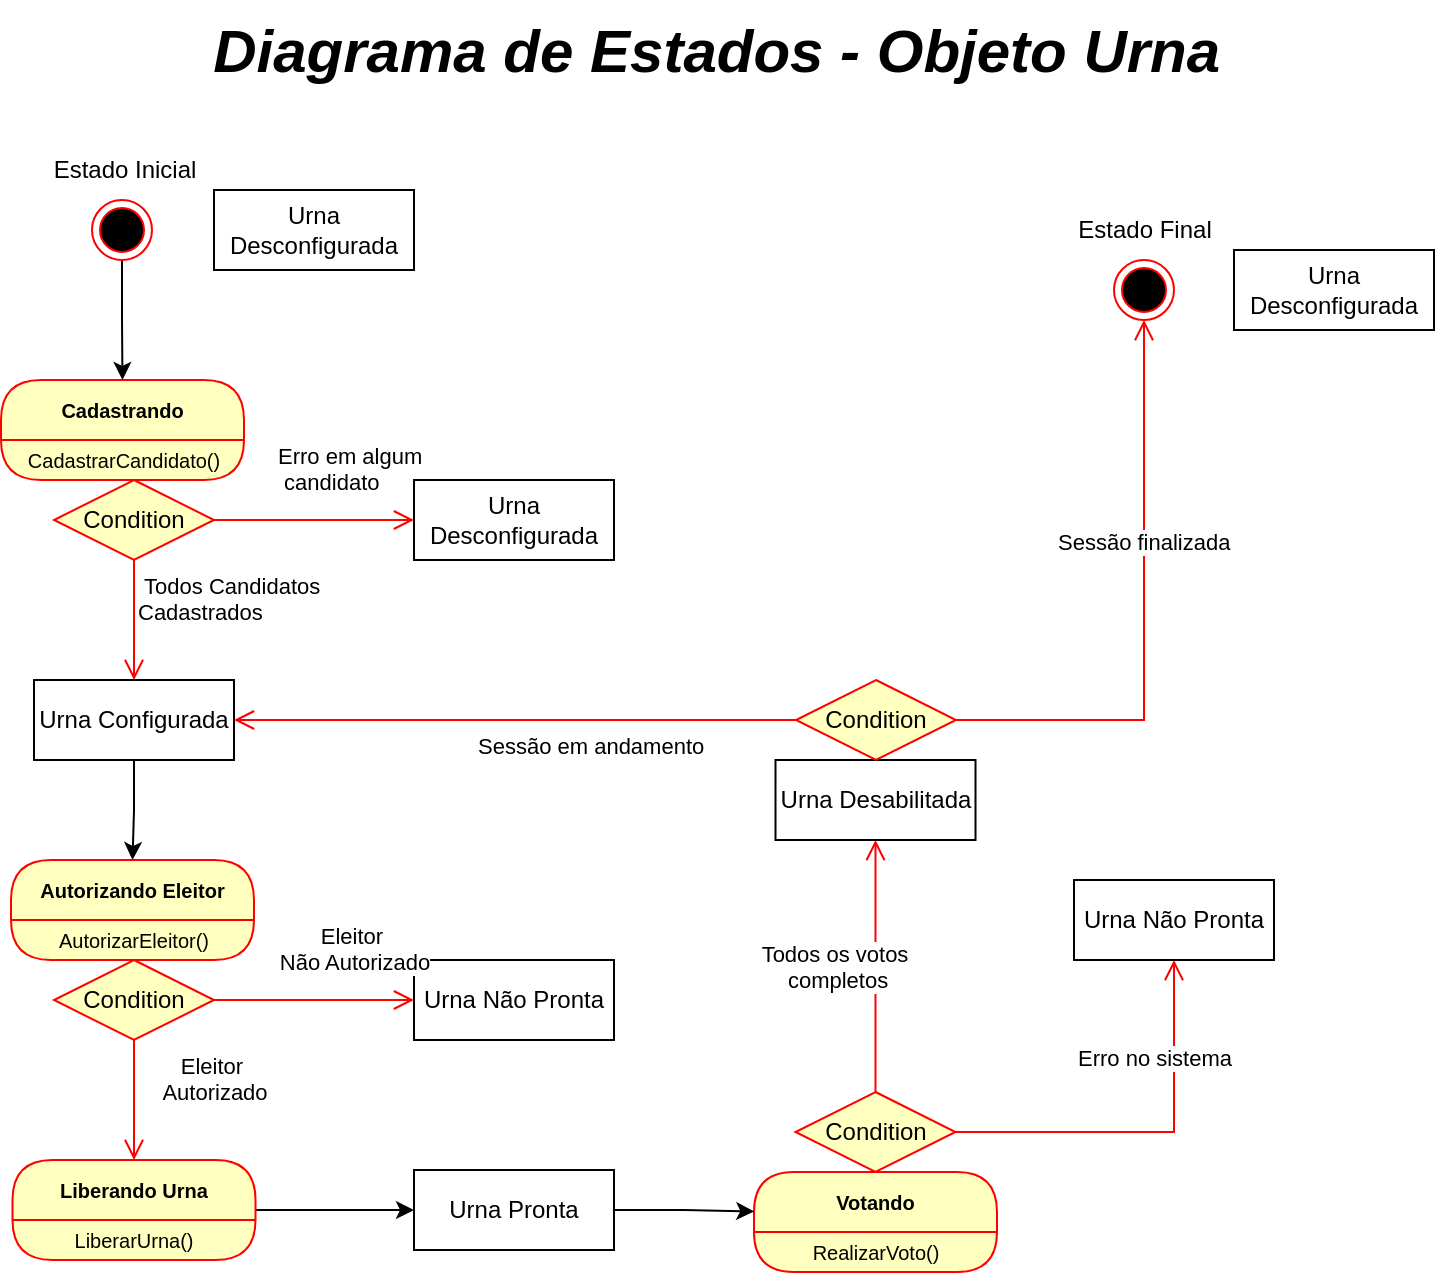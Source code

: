 <mxfile version="28.1.2">
  <diagram name="Página-1" id="Eytw51BX1puJLGDIzHEO">
    <mxGraphModel dx="1426" dy="777" grid="1" gridSize="10" guides="1" tooltips="1" connect="1" arrows="1" fold="1" page="1" pageScale="1" pageWidth="827" pageHeight="1169" math="0" shadow="0">
      <root>
        <mxCell id="0" />
        <mxCell id="1" parent="0" />
        <mxCell id="t-f9uYnRFhcHyQK6Fd40-14" style="edgeStyle=orthogonalEdgeStyle;rounded=0;orthogonalLoop=1;jettySize=auto;html=1;entryX=0.5;entryY=0;entryDx=0;entryDy=0;" edge="1" parent="1" source="t-f9uYnRFhcHyQK6Fd40-3" target="t-f9uYnRFhcHyQK6Fd40-11">
          <mxGeometry relative="1" as="geometry" />
        </mxCell>
        <mxCell id="t-f9uYnRFhcHyQK6Fd40-3" value="" style="ellipse;html=1;shape=endState;fillColor=#000000;strokeColor=#ff0000;" vertex="1" parent="1">
          <mxGeometry x="99" y="170" width="30" height="30" as="geometry" />
        </mxCell>
        <mxCell id="t-f9uYnRFhcHyQK6Fd40-5" value="Estado Inicial" style="text;html=1;align=center;verticalAlign=middle;resizable=0;points=[];autosize=1;strokeColor=none;fillColor=none;" vertex="1" parent="1">
          <mxGeometry x="70" y="140" width="90" height="30" as="geometry" />
        </mxCell>
        <mxCell id="t-f9uYnRFhcHyQK6Fd40-6" value="Diagrama de Estados - Objeto Urna&amp;nbsp;" style="text;html=1;align=center;verticalAlign=middle;resizable=0;points=[];autosize=1;strokeColor=none;fillColor=none;fontStyle=3;fontSize=30;" vertex="1" parent="1">
          <mxGeometry x="160" y="70" width="510" height="50" as="geometry" />
        </mxCell>
        <mxCell id="t-f9uYnRFhcHyQK6Fd40-9" value="Urna Desconfigurada" style="html=1;whiteSpace=wrap;" vertex="1" parent="1">
          <mxGeometry x="160" y="165" width="100" height="40" as="geometry" />
        </mxCell>
        <mxCell id="t-f9uYnRFhcHyQK6Fd40-11" value="Cadastrando" style="swimlane;fontStyle=1;align=center;verticalAlign=middle;childLayout=stackLayout;horizontal=1;startSize=30;horizontalStack=0;resizeParent=0;resizeLast=1;container=0;fontColor=#000000;collapsible=0;rounded=1;arcSize=30;strokeColor=#ff0000;fillColor=#ffffc0;swimlaneFillColor=#ffffc0;dropTarget=0;fontSize=10;" vertex="1" parent="1">
          <mxGeometry x="53.5" y="260" width="121.5" height="50" as="geometry" />
        </mxCell>
        <mxCell id="t-f9uYnRFhcHyQK6Fd40-12" value="CadastrarCandidato()" style="text;html=1;strokeColor=none;fillColor=none;align=center;verticalAlign=middle;spacingLeft=4;spacingRight=4;whiteSpace=wrap;overflow=hidden;rotatable=0;fontColor=#000000;fontSize=10;" vertex="1" parent="t-f9uYnRFhcHyQK6Fd40-11">
          <mxGeometry y="30" width="121.5" height="20" as="geometry" />
        </mxCell>
        <mxCell id="t-f9uYnRFhcHyQK6Fd40-15" value="Condition" style="rhombus;whiteSpace=wrap;html=1;fontColor=#000000;fillColor=#ffffc0;strokeColor=#ff0000;" vertex="1" parent="1">
          <mxGeometry x="80" y="310" width="80" height="40" as="geometry" />
        </mxCell>
        <mxCell id="t-f9uYnRFhcHyQK6Fd40-16" value="Erro em algum&lt;div&gt;&amp;nbsp;candidato&lt;/div&gt;" style="edgeStyle=orthogonalEdgeStyle;html=1;align=left;verticalAlign=bottom;endArrow=open;endSize=8;strokeColor=#ff0000;rounded=0;" edge="1" source="t-f9uYnRFhcHyQK6Fd40-15" parent="1">
          <mxGeometry x="-0.403" y="10" relative="1" as="geometry">
            <mxPoint x="260" y="330" as="targetPoint" />
            <mxPoint as="offset" />
          </mxGeometry>
        </mxCell>
        <mxCell id="t-f9uYnRFhcHyQK6Fd40-17" value="&amp;nbsp;Todos Candidatos&lt;div&gt;Cadastrados&lt;/div&gt;" style="edgeStyle=orthogonalEdgeStyle;html=1;align=left;verticalAlign=top;endArrow=open;endSize=8;strokeColor=#ff0000;rounded=0;" edge="1" source="t-f9uYnRFhcHyQK6Fd40-15" parent="1">
          <mxGeometry x="-1" relative="1" as="geometry">
            <mxPoint x="120" y="410" as="targetPoint" />
          </mxGeometry>
        </mxCell>
        <mxCell id="t-f9uYnRFhcHyQK6Fd40-23" style="edgeStyle=orthogonalEdgeStyle;rounded=0;orthogonalLoop=1;jettySize=auto;html=1;" edge="1" parent="1" source="t-f9uYnRFhcHyQK6Fd40-18" target="t-f9uYnRFhcHyQK6Fd40-21">
          <mxGeometry relative="1" as="geometry" />
        </mxCell>
        <mxCell id="t-f9uYnRFhcHyQK6Fd40-18" value="Urna Configurada" style="html=1;whiteSpace=wrap;" vertex="1" parent="1">
          <mxGeometry x="70" y="410" width="100" height="40" as="geometry" />
        </mxCell>
        <mxCell id="t-f9uYnRFhcHyQK6Fd40-19" value="Urna Desconfigurada" style="html=1;whiteSpace=wrap;" vertex="1" parent="1">
          <mxGeometry x="260" y="310" width="100" height="40" as="geometry" />
        </mxCell>
        <mxCell id="t-f9uYnRFhcHyQK6Fd40-21" value="Autorizando Eleitor" style="swimlane;fontStyle=1;align=center;verticalAlign=middle;childLayout=stackLayout;horizontal=1;startSize=30;horizontalStack=0;resizeParent=0;resizeLast=1;container=0;fontColor=#000000;collapsible=0;rounded=1;arcSize=50;strokeColor=#ff0000;fillColor=#ffffc0;swimlaneFillColor=#ffffc0;dropTarget=0;fontSize=10;" vertex="1" parent="1">
          <mxGeometry x="58.5" y="500" width="121.5" height="50" as="geometry" />
        </mxCell>
        <mxCell id="t-f9uYnRFhcHyQK6Fd40-22" value="AutorizarEleitor()" style="text;html=1;strokeColor=none;fillColor=none;align=center;verticalAlign=middle;spacingLeft=4;spacingRight=4;whiteSpace=wrap;overflow=hidden;rotatable=0;fontColor=#000000;fontSize=10;" vertex="1" parent="t-f9uYnRFhcHyQK6Fd40-21">
          <mxGeometry y="30" width="121.5" height="20" as="geometry" />
        </mxCell>
        <mxCell id="t-f9uYnRFhcHyQK6Fd40-25" value="Urna Não Pronta" style="html=1;whiteSpace=wrap;" vertex="1" parent="1">
          <mxGeometry x="260" y="550" width="100" height="40" as="geometry" />
        </mxCell>
        <mxCell id="t-f9uYnRFhcHyQK6Fd40-29" value="Condition" style="rhombus;whiteSpace=wrap;html=1;fontColor=#000000;fillColor=#ffffc0;strokeColor=#ff0000;" vertex="1" parent="1">
          <mxGeometry x="80" y="550" width="80" height="40" as="geometry" />
        </mxCell>
        <mxCell id="t-f9uYnRFhcHyQK6Fd40-30" value="Eleitor&amp;nbsp;&lt;div&gt;Não Autorizado&lt;/div&gt;" style="edgeStyle=orthogonalEdgeStyle;html=1;align=center;verticalAlign=bottom;endArrow=open;endSize=8;strokeColor=#ff0000;rounded=0;" edge="1" source="t-f9uYnRFhcHyQK6Fd40-29" parent="1">
          <mxGeometry x="0.405" y="10" relative="1" as="geometry">
            <mxPoint x="260" y="570" as="targetPoint" />
            <mxPoint as="offset" />
          </mxGeometry>
        </mxCell>
        <mxCell id="t-f9uYnRFhcHyQK6Fd40-31" value="Eleitor&amp;nbsp;&lt;div&gt;Autorizado&lt;/div&gt;" style="edgeStyle=orthogonalEdgeStyle;html=1;align=center;verticalAlign=top;endArrow=open;endSize=8;strokeColor=#ff0000;rounded=0;" edge="1" source="t-f9uYnRFhcHyQK6Fd40-29" parent="1">
          <mxGeometry x="-0.999" y="40" relative="1" as="geometry">
            <mxPoint x="120" y="650" as="targetPoint" />
            <mxPoint as="offset" />
          </mxGeometry>
        </mxCell>
        <mxCell id="t-f9uYnRFhcHyQK6Fd40-39" style="edgeStyle=orthogonalEdgeStyle;rounded=0;orthogonalLoop=1;jettySize=auto;html=1;" edge="1" parent="1" source="t-f9uYnRFhcHyQK6Fd40-32" target="t-f9uYnRFhcHyQK6Fd40-35">
          <mxGeometry relative="1" as="geometry" />
        </mxCell>
        <mxCell id="t-f9uYnRFhcHyQK6Fd40-32" value="Liberando Urna" style="swimlane;fontStyle=1;align=center;verticalAlign=middle;childLayout=stackLayout;horizontal=1;startSize=30;horizontalStack=0;resizeParent=0;resizeLast=1;container=0;fontColor=#000000;collapsible=0;rounded=1;arcSize=50;strokeColor=#ff0000;fillColor=#ffffc0;swimlaneFillColor=#ffffc0;dropTarget=0;fontSize=10;" vertex="1" parent="1">
          <mxGeometry x="59.25" y="650" width="121.5" height="50" as="geometry" />
        </mxCell>
        <mxCell id="t-f9uYnRFhcHyQK6Fd40-33" value="LiberarUrna()" style="text;html=1;strokeColor=none;fillColor=none;align=center;verticalAlign=middle;spacingLeft=4;spacingRight=4;whiteSpace=wrap;overflow=hidden;rotatable=0;fontColor=#000000;fontSize=10;" vertex="1" parent="t-f9uYnRFhcHyQK6Fd40-32">
          <mxGeometry y="30" width="121.5" height="20" as="geometry" />
        </mxCell>
        <mxCell id="t-f9uYnRFhcHyQK6Fd40-35" value="Urna Pronta" style="html=1;whiteSpace=wrap;" vertex="1" parent="1">
          <mxGeometry x="260" y="655" width="100" height="40" as="geometry" />
        </mxCell>
        <mxCell id="t-f9uYnRFhcHyQK6Fd40-40" value="Votando" style="swimlane;fontStyle=1;align=center;verticalAlign=middle;childLayout=stackLayout;horizontal=1;startSize=30;horizontalStack=0;resizeParent=0;resizeLast=1;container=0;fontColor=#000000;collapsible=0;rounded=1;arcSize=50;strokeColor=#ff0000;fillColor=#ffffc0;swimlaneFillColor=#ffffc0;dropTarget=0;fontSize=10;" vertex="1" parent="1">
          <mxGeometry x="430" y="656" width="121.5" height="50" as="geometry" />
        </mxCell>
        <mxCell id="t-f9uYnRFhcHyQK6Fd40-41" value="RealizarVoto()" style="text;html=1;strokeColor=none;fillColor=none;align=center;verticalAlign=middle;spacingLeft=4;spacingRight=4;whiteSpace=wrap;overflow=hidden;rotatable=0;fontColor=#000000;fontSize=10;" vertex="1" parent="t-f9uYnRFhcHyQK6Fd40-40">
          <mxGeometry y="30" width="121.5" height="20" as="geometry" />
        </mxCell>
        <mxCell id="t-f9uYnRFhcHyQK6Fd40-42" value="Urna Não Pronta" style="html=1;whiteSpace=wrap;" vertex="1" parent="1">
          <mxGeometry x="590" y="510" width="100" height="40" as="geometry" />
        </mxCell>
        <mxCell id="t-f9uYnRFhcHyQK6Fd40-43" value="Condition" style="rhombus;whiteSpace=wrap;html=1;fontColor=#000000;fillColor=#ffffc0;strokeColor=#ff0000;" vertex="1" parent="1">
          <mxGeometry x="450.75" y="616" width="80" height="40" as="geometry" />
        </mxCell>
        <mxCell id="t-f9uYnRFhcHyQK6Fd40-44" value="Erro no sistema" style="edgeStyle=orthogonalEdgeStyle;html=1;align=center;verticalAlign=bottom;endArrow=open;endSize=8;strokeColor=#ff0000;rounded=0;entryX=0.5;entryY=1;entryDx=0;entryDy=0;" edge="1" parent="1" source="t-f9uYnRFhcHyQK6Fd40-43" target="t-f9uYnRFhcHyQK6Fd40-42">
          <mxGeometry x="0.405" y="10" relative="1" as="geometry">
            <mxPoint x="631.5" y="726" as="targetPoint" />
            <mxPoint as="offset" />
          </mxGeometry>
        </mxCell>
        <mxCell id="t-f9uYnRFhcHyQK6Fd40-45" value="Todos os votos&lt;br&gt;&amp;nbsp;completos" style="edgeStyle=orthogonalEdgeStyle;html=1;align=center;verticalAlign=top;endArrow=open;endSize=8;strokeColor=#ff0000;rounded=0;entryX=0.5;entryY=1;entryDx=0;entryDy=0;" edge="1" parent="1" source="t-f9uYnRFhcHyQK6Fd40-43" target="t-f9uYnRFhcHyQK6Fd40-47">
          <mxGeometry x="0.299" y="20" relative="1" as="geometry">
            <mxPoint x="490" y="530" as="targetPoint" />
            <mxPoint x="-1" as="offset" />
          </mxGeometry>
        </mxCell>
        <mxCell id="t-f9uYnRFhcHyQK6Fd40-46" style="edgeStyle=orthogonalEdgeStyle;rounded=0;orthogonalLoop=1;jettySize=auto;html=1;entryX=0.001;entryY=0.394;entryDx=0;entryDy=0;entryPerimeter=0;" edge="1" parent="1" source="t-f9uYnRFhcHyQK6Fd40-35" target="t-f9uYnRFhcHyQK6Fd40-40">
          <mxGeometry relative="1" as="geometry" />
        </mxCell>
        <mxCell id="t-f9uYnRFhcHyQK6Fd40-47" value="Urna Desabilitada" style="html=1;whiteSpace=wrap;" vertex="1" parent="1">
          <mxGeometry x="440.75" y="450" width="100" height="40" as="geometry" />
        </mxCell>
        <mxCell id="t-f9uYnRFhcHyQK6Fd40-48" value="" style="ellipse;html=1;shape=endState;fillColor=#000000;strokeColor=#ff0000;" vertex="1" parent="1">
          <mxGeometry x="610" y="200" width="30" height="30" as="geometry" />
        </mxCell>
        <mxCell id="t-f9uYnRFhcHyQK6Fd40-49" value="Estado Final" style="text;html=1;align=center;verticalAlign=middle;resizable=0;points=[];autosize=1;strokeColor=none;fillColor=none;" vertex="1" parent="1">
          <mxGeometry x="580" y="170" width="90" height="30" as="geometry" />
        </mxCell>
        <mxCell id="t-f9uYnRFhcHyQK6Fd40-54" value="Condition" style="rhombus;whiteSpace=wrap;html=1;fontColor=#000000;fillColor=#ffffc0;strokeColor=#ff0000;" vertex="1" parent="1">
          <mxGeometry x="451" y="410" width="80" height="40" as="geometry" />
        </mxCell>
        <mxCell id="t-f9uYnRFhcHyQK6Fd40-55" value="Sessão finalizada" style="edgeStyle=orthogonalEdgeStyle;html=1;align=left;verticalAlign=bottom;endArrow=open;endSize=8;strokeColor=#ff0000;rounded=0;entryX=0.5;entryY=1;entryDx=0;entryDy=0;" edge="1" source="t-f9uYnRFhcHyQK6Fd40-54" parent="1" target="t-f9uYnRFhcHyQK6Fd40-48">
          <mxGeometry x="0.184" y="45" relative="1" as="geometry">
            <mxPoint x="631" y="430" as="targetPoint" />
            <mxPoint as="offset" />
          </mxGeometry>
        </mxCell>
        <mxCell id="t-f9uYnRFhcHyQK6Fd40-56" value="Sessão em andamento" style="edgeStyle=orthogonalEdgeStyle;html=1;align=left;verticalAlign=top;endArrow=open;endSize=8;strokeColor=#ff0000;rounded=0;entryX=1;entryY=0.5;entryDx=0;entryDy=0;" edge="1" source="t-f9uYnRFhcHyQK6Fd40-54" parent="1" target="t-f9uYnRFhcHyQK6Fd40-18">
          <mxGeometry x="0.146" relative="1" as="geometry">
            <mxPoint x="491" y="510" as="targetPoint" />
            <mxPoint as="offset" />
          </mxGeometry>
        </mxCell>
        <mxCell id="t-f9uYnRFhcHyQK6Fd40-57" value="Urna Desconfigurada" style="html=1;whiteSpace=wrap;" vertex="1" parent="1">
          <mxGeometry x="670" y="195" width="100" height="40" as="geometry" />
        </mxCell>
      </root>
    </mxGraphModel>
  </diagram>
</mxfile>
